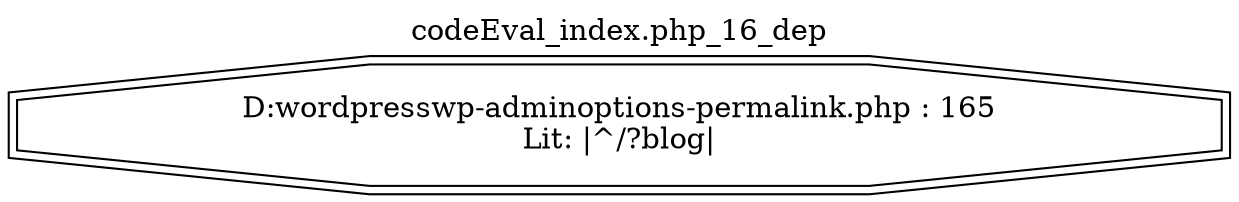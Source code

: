 digraph cfg {
  label="codeEval_index.php_16_dep";
  labelloc=t;
  n1 [shape=doubleoctagon, label="D:\wordpress\wp-admin\options-permalink.php : 165\nLit: |^/?blog|\n"];
}
